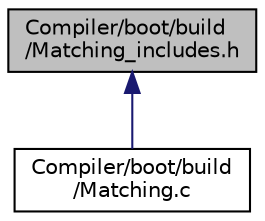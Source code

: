 digraph "Compiler/boot/build/Matching_includes.h"
{
  edge [fontname="Helvetica",fontsize="10",labelfontname="Helvetica",labelfontsize="10"];
  node [fontname="Helvetica",fontsize="10",shape=record];
  Node22 [label="Compiler/boot/build\l/Matching_includes.h",height=0.2,width=0.4,color="black", fillcolor="grey75", style="filled", fontcolor="black"];
  Node22 -> Node23 [dir="back",color="midnightblue",fontsize="10",style="solid",fontname="Helvetica"];
  Node23 [label="Compiler/boot/build\l/Matching.c",height=0.2,width=0.4,color="black", fillcolor="white", style="filled",URL="$dc/d9b/boot_2build_2_matching_8c.html"];
}
